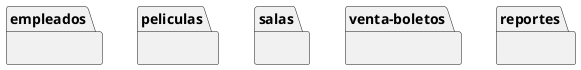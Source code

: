 @startuml General_DiagramaDeClases

package empleados {

}


package peliculas {

}

package salas {

}

package venta-boletos {

}

package reportes {

}

@enduml